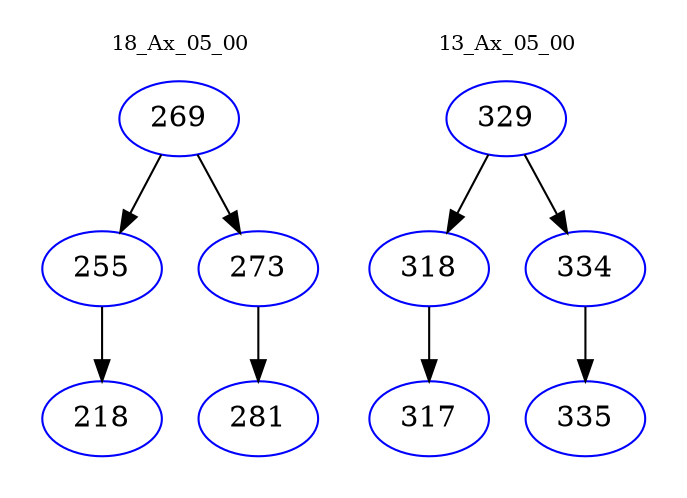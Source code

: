 digraph{
subgraph cluster_0 {
color = white
label = "18_Ax_05_00";
fontsize=10;
T0_269 [label="269", color="blue"]
T0_269 -> T0_255 [color="black"]
T0_255 [label="255", color="blue"]
T0_255 -> T0_218 [color="black"]
T0_218 [label="218", color="blue"]
T0_269 -> T0_273 [color="black"]
T0_273 [label="273", color="blue"]
T0_273 -> T0_281 [color="black"]
T0_281 [label="281", color="blue"]
}
subgraph cluster_1 {
color = white
label = "13_Ax_05_00";
fontsize=10;
T1_329 [label="329", color="blue"]
T1_329 -> T1_318 [color="black"]
T1_318 [label="318", color="blue"]
T1_318 -> T1_317 [color="black"]
T1_317 [label="317", color="blue"]
T1_329 -> T1_334 [color="black"]
T1_334 [label="334", color="blue"]
T1_334 -> T1_335 [color="black"]
T1_335 [label="335", color="blue"]
}
}
